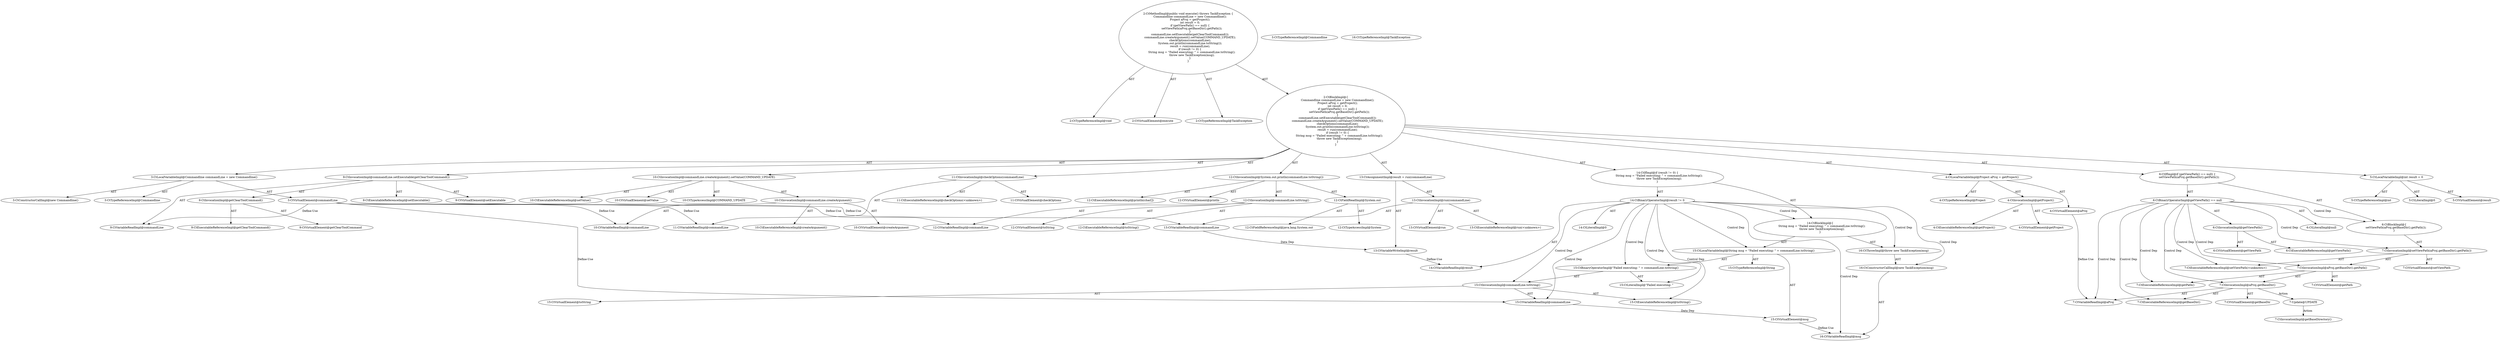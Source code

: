 digraph "execute#?" {
0 [label="2:CtTypeReferenceImpl@void" shape=ellipse]
1 [label="2:CtVirtualElement@execute" shape=ellipse]
2 [label="2:CtTypeReferenceImpl@TaskException" shape=ellipse]
3 [label="3:CtTypeReferenceImpl@Commandline" shape=ellipse]
4 [label="3:CtTypeReferenceImpl@Commandline" shape=ellipse]
5 [label="3:CtConstructorCallImpl@new Commandline()" shape=ellipse]
6 [label="3:CtVirtualElement@commandLine" shape=ellipse]
7 [label="3:CtLocalVariableImpl@Commandline commandLine = new Commandline()" shape=ellipse]
8 [label="4:CtTypeReferenceImpl@Project" shape=ellipse]
9 [label="4:CtExecutableReferenceImpl@getProject()" shape=ellipse]
10 [label="4:CtVirtualElement@getProject" shape=ellipse]
11 [label="4:CtInvocationImpl@getProject()" shape=ellipse]
12 [label="4:CtVirtualElement@aProj" shape=ellipse]
13 [label="4:CtLocalVariableImpl@Project aProj = getProject()" shape=ellipse]
14 [label="5:CtTypeReferenceImpl@int" shape=ellipse]
15 [label="5:CtLiteralImpl@0" shape=ellipse]
16 [label="5:CtVirtualElement@result" shape=ellipse]
17 [label="5:CtLocalVariableImpl@int result = 0" shape=ellipse]
18 [label="6:CtExecutableReferenceImpl@getViewPath()" shape=ellipse]
19 [label="6:CtVirtualElement@getViewPath" shape=ellipse]
20 [label="6:CtInvocationImpl@getViewPath()" shape=ellipse]
21 [label="6:CtLiteralImpl@null" shape=ellipse]
22 [label="6:CtBinaryOperatorImpl@getViewPath() == null" shape=ellipse]
23 [label="7:CtExecutableReferenceImpl@setViewPath(<unknown>)" shape=ellipse]
24 [label="7:CtVirtualElement@setViewPath" shape=ellipse]
25 [label="7:CtExecutableReferenceImpl@getPath()" shape=ellipse]
26 [label="7:CtVirtualElement@getPath" shape=ellipse]
27 [label="7:CtExecutableReferenceImpl@getBaseDir()" shape=ellipse]
28 [label="7:CtVirtualElement@getBaseDir" shape=ellipse]
29 [label="7:CtVariableReadImpl@aProj" shape=ellipse]
30 [label="7:CtInvocationImpl@aProj.getBaseDir()" shape=ellipse]
31 [label="7:CtInvocationImpl@aProj.getBaseDir().getPath()" shape=ellipse]
32 [label="7:CtInvocationImpl@setViewPath(aProj.getBaseDir().getPath())" shape=ellipse]
33 [label="6:CtBlockImpl@\{
    setViewPath(aProj.getBaseDir().getPath());
\}" shape=ellipse]
34 [label="6:CtIfImpl@if (getViewPath() == null) \{
    setViewPath(aProj.getBaseDir().getPath());
\}" shape=ellipse]
35 [label="9:CtExecutableReferenceImpl@setExecutable()" shape=ellipse]
36 [label="9:CtVirtualElement@setExecutable" shape=ellipse]
37 [label="9:CtVariableReadImpl@commandLine" shape=ellipse]
38 [label="9:CtExecutableReferenceImpl@getClearToolCommand()" shape=ellipse]
39 [label="9:CtVirtualElement@getClearToolCommand" shape=ellipse]
40 [label="9:CtInvocationImpl@getClearToolCommand()" shape=ellipse]
41 [label="9:CtInvocationImpl@commandLine.setExecutable(getClearToolCommand())" shape=ellipse]
42 [label="10:CtExecutableReferenceImpl@setValue()" shape=ellipse]
43 [label="10:CtVirtualElement@setValue" shape=ellipse]
44 [label="10:CtExecutableReferenceImpl@createArgument()" shape=ellipse]
45 [label="10:CtVirtualElement@createArgument" shape=ellipse]
46 [label="10:CtVariableReadImpl@commandLine" shape=ellipse]
47 [label="10:CtInvocationImpl@commandLine.createArgument()" shape=ellipse]
48 [label="10:CtTypeAccessImpl@COMMAND_UPDATE" shape=ellipse]
49 [label="10:CtInvocationImpl@commandLine.createArgument().setValue(COMMAND_UPDATE)" shape=ellipse]
50 [label="11:CtExecutableReferenceImpl@checkOptions(<unknown>)" shape=ellipse]
51 [label="11:CtVirtualElement@checkOptions" shape=ellipse]
52 [label="11:CtVariableReadImpl@commandLine" shape=ellipse]
53 [label="11:CtInvocationImpl@checkOptions(commandLine)" shape=ellipse]
54 [label="12:CtExecutableReferenceImpl@println(char[])" shape=ellipse]
55 [label="12:CtVirtualElement@println" shape=ellipse]
56 [label="12:CtTypeAccessImpl@System" shape=ellipse]
57 [label="12:CtFieldReadImpl@System.out" shape=ellipse]
58 [label="12:CtFieldReferenceImpl@java.lang.System.out" shape=ellipse]
59 [label="12:CtExecutableReferenceImpl@toString()" shape=ellipse]
60 [label="12:CtVirtualElement@toString" shape=ellipse]
61 [label="12:CtVariableReadImpl@commandLine" shape=ellipse]
62 [label="12:CtInvocationImpl@commandLine.toString()" shape=ellipse]
63 [label="12:CtInvocationImpl@System.out.println(commandLine.toString())" shape=ellipse]
64 [label="13:CtVariableWriteImpl@result" shape=ellipse]
65 [label="13:CtExecutableReferenceImpl@run(<unknown>)" shape=ellipse]
66 [label="13:CtVirtualElement@run" shape=ellipse]
67 [label="13:CtVariableReadImpl@commandLine" shape=ellipse]
68 [label="13:CtInvocationImpl@run(commandLine)" shape=ellipse]
69 [label="13:CtAssignmentImpl@result = run(commandLine)" shape=ellipse]
70 [label="14:CtVariableReadImpl@result" shape=ellipse]
71 [label="14:CtLiteralImpl@0" shape=ellipse]
72 [label="14:CtBinaryOperatorImpl@result != 0" shape=ellipse]
73 [label="15:CtTypeReferenceImpl@String" shape=ellipse]
74 [label="15:CtLiteralImpl@\"Failed executing: \"" shape=ellipse]
75 [label="15:CtExecutableReferenceImpl@toString()" shape=ellipse]
76 [label="15:CtVirtualElement@toString" shape=ellipse]
77 [label="15:CtVariableReadImpl@commandLine" shape=ellipse]
78 [label="15:CtInvocationImpl@commandLine.toString()" shape=ellipse]
79 [label="15:CtBinaryOperatorImpl@\"Failed executing: \" + commandLine.toString()" shape=ellipse]
80 [label="15:CtVirtualElement@msg" shape=ellipse]
81 [label="15:CtLocalVariableImpl@String msg = \"Failed executing: \" + commandLine.toString()" shape=ellipse]
82 [label="16:CtTypeReferenceImpl@TaskException" shape=ellipse]
83 [label="16:CtVariableReadImpl@msg" shape=ellipse]
84 [label="16:CtConstructorCallImpl@new TaskException(msg)" shape=ellipse]
85 [label="16:CtThrowImpl@throw new TaskException(msg)" shape=ellipse]
86 [label="14:CtBlockImpl@\{
    String msg = \"Failed executing: \" + commandLine.toString();
    throw new TaskException(msg);
\}" shape=ellipse]
87 [label="14:CtIfImpl@if (result != 0) \{
    String msg = \"Failed executing: \" + commandLine.toString();
    throw new TaskException(msg);
\}" shape=ellipse]
88 [label="2:CtBlockImpl@\{
    Commandline commandLine = new Commandline();
    Project aProj = getProject();
    int result = 0;
    if (getViewPath() == null) \{
        setViewPath(aProj.getBaseDir().getPath());
    \}
    commandLine.setExecutable(getClearToolCommand());
    commandLine.createArgument().setValue(COMMAND_UPDATE);
    checkOptions(commandLine);
    System.out.println(commandLine.toString());
    result = run(commandLine);
    if (result != 0) \{
        String msg = \"Failed executing: \" + commandLine.toString();
        throw new TaskException(msg);
    \}
\}" shape=ellipse]
89 [label="2:CtMethodImpl@public void execute() throws TaskException \{
    Commandline commandLine = new Commandline();
    Project aProj = getProject();
    int result = 0;
    if (getViewPath() == null) \{
        setViewPath(aProj.getBaseDir().getPath());
    \}
    commandLine.setExecutable(getClearToolCommand());
    commandLine.createArgument().setValue(COMMAND_UPDATE);
    checkOptions(commandLine);
    System.out.println(commandLine.toString());
    result = run(commandLine);
    if (result != 0) \{
        String msg = \"Failed executing: \" + commandLine.toString();
        throw new TaskException(msg);
    \}
\}" shape=ellipse]
90 [label="7:Update@UPDATE" shape=ellipse]
91 [label="7:CtInvocationImpl@getBaseDirectory()" shape=ellipse]
6 -> 37 [label="Define-Use"];
6 -> 46 [label="Define-Use"];
6 -> 52 [label="Define-Use"];
6 -> 61 [label="Define-Use"];
6 -> 67 [label="Define-Use"];
6 -> 77 [label="Define-Use"];
7 -> 6 [label="AST"];
7 -> 3 [label="AST"];
7 -> 5 [label="AST"];
11 -> 10 [label="AST"];
11 -> 9 [label="AST"];
12 -> 29 [label="Define-Use"];
13 -> 12 [label="AST"];
13 -> 8 [label="AST"];
13 -> 11 [label="AST"];
17 -> 16 [label="AST"];
17 -> 14 [label="AST"];
17 -> 15 [label="AST"];
20 -> 19 [label="AST"];
20 -> 18 [label="AST"];
22 -> 20 [label="AST"];
22 -> 21 [label="AST"];
22 -> 33 [label="Control Dep"];
22 -> 32 [label="Control Dep"];
22 -> 23 [label="Control Dep"];
22 -> 31 [label="Control Dep"];
22 -> 25 [label="Control Dep"];
22 -> 30 [label="Control Dep"];
22 -> 27 [label="Control Dep"];
22 -> 29 [label="Control Dep"];
30 -> 28 [label="AST"];
30 -> 29 [label="AST"];
30 -> 27 [label="AST"];
30 -> 90 [label="Action"];
31 -> 26 [label="AST"];
31 -> 30 [label="AST"];
31 -> 25 [label="AST"];
32 -> 24 [label="AST"];
32 -> 23 [label="AST"];
32 -> 31 [label="AST"];
33 -> 32 [label="AST"];
34 -> 22 [label="AST"];
34 -> 33 [label="AST"];
40 -> 39 [label="AST"];
40 -> 38 [label="AST"];
41 -> 36 [label="AST"];
41 -> 37 [label="AST"];
41 -> 35 [label="AST"];
41 -> 40 [label="AST"];
47 -> 45 [label="AST"];
47 -> 46 [label="AST"];
47 -> 44 [label="AST"];
49 -> 43 [label="AST"];
49 -> 47 [label="AST"];
49 -> 42 [label="AST"];
49 -> 48 [label="AST"];
53 -> 51 [label="AST"];
53 -> 50 [label="AST"];
53 -> 52 [label="AST"];
57 -> 56 [label="AST"];
57 -> 58 [label="AST"];
62 -> 60 [label="AST"];
62 -> 61 [label="AST"];
62 -> 59 [label="AST"];
63 -> 55 [label="AST"];
63 -> 57 [label="AST"];
63 -> 54 [label="AST"];
63 -> 62 [label="AST"];
64 -> 70 [label="Define-Use"];
67 -> 64 [label="Data Dep"];
68 -> 66 [label="AST"];
68 -> 65 [label="AST"];
68 -> 67 [label="AST"];
69 -> 64 [label="AST"];
69 -> 68 [label="AST"];
72 -> 70 [label="AST"];
72 -> 71 [label="AST"];
72 -> 86 [label="Control Dep"];
72 -> 81 [label="Control Dep"];
72 -> 79 [label="Control Dep"];
72 -> 74 [label="Control Dep"];
72 -> 78 [label="Control Dep"];
72 -> 75 [label="Control Dep"];
72 -> 77 [label="Control Dep"];
72 -> 85 [label="Control Dep"];
72 -> 84 [label="Control Dep"];
72 -> 83 [label="Control Dep"];
77 -> 80 [label="Data Dep"];
78 -> 76 [label="AST"];
78 -> 77 [label="AST"];
78 -> 75 [label="AST"];
79 -> 74 [label="AST"];
79 -> 78 [label="AST"];
80 -> 83 [label="Define-Use"];
81 -> 80 [label="AST"];
81 -> 73 [label="AST"];
81 -> 79 [label="AST"];
84 -> 83 [label="AST"];
85 -> 84 [label="AST"];
86 -> 81 [label="AST"];
86 -> 85 [label="AST"];
87 -> 72 [label="AST"];
87 -> 86 [label="AST"];
88 -> 7 [label="AST"];
88 -> 13 [label="AST"];
88 -> 17 [label="AST"];
88 -> 34 [label="AST"];
88 -> 41 [label="AST"];
88 -> 49 [label="AST"];
88 -> 53 [label="AST"];
88 -> 63 [label="AST"];
88 -> 69 [label="AST"];
88 -> 87 [label="AST"];
89 -> 1 [label="AST"];
89 -> 0 [label="AST"];
89 -> 2 [label="AST"];
89 -> 88 [label="AST"];
90 -> 91 [label="Action"];
}